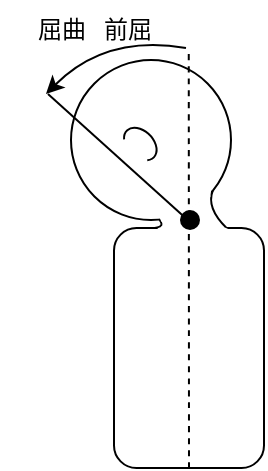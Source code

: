<mxfile version="20.8.3" type="device"><diagram id="ElFM5FTLdXDjuadvef6B" name="ページ1"><mxGraphModel dx="426" dy="678" grid="1" gridSize="10" guides="1" tooltips="1" connect="1" arrows="1" fold="1" page="1" pageScale="1" pageWidth="827" pageHeight="1169" math="0" shadow="0"><root><mxCell id="0"/><mxCell id="1" parent="0"/><mxCell id="wTOMGFPKdj3MivwTPYWs-1" value="" style="ellipse;whiteSpace=wrap;html=1;aspect=fixed;direction=south;" parent="1" vertex="1"><mxGeometry x="352.5" y="286" width="80" height="80" as="geometry"/></mxCell><mxCell id="wTOMGFPKdj3MivwTPYWs-2" value="" style="rounded=1;whiteSpace=wrap;html=1;rotation=-90;" parent="1" vertex="1"><mxGeometry x="351.5" y="392.5" width="120" height="75" as="geometry"/></mxCell><mxCell id="wTOMGFPKdj3MivwTPYWs-11" value="" style="verticalLabelPosition=bottom;verticalAlign=top;html=1;shape=mxgraph.basic.arc;startAngle=0.166;endAngle=0.858;rotation=-135;flipH=1;" parent="1" vertex="1"><mxGeometry x="377.65" y="321.5" width="19" height="13" as="geometry"/></mxCell><mxCell id="P_okIx5R_AYWuESCiH1s-1" value="" style="endArrow=none;html=1;exitX=1;exitY=0.75;exitDx=0;exitDy=0;entryX=0.817;entryY=0.114;entryDx=0;entryDy=0;entryPerimeter=0;curved=1;" edge="1" parent="1" source="wTOMGFPKdj3MivwTPYWs-2" target="wTOMGFPKdj3MivwTPYWs-1"><mxGeometry width="50" height="50" relative="1" as="geometry"><mxPoint x="470" y="371.5" as="sourcePoint"/><mxPoint x="520" y="321.5" as="targetPoint"/><Array as="points"><mxPoint x="420" y="360"/></Array></mxGeometry></mxCell><mxCell id="P_okIx5R_AYWuESCiH1s-2" value="" style="endArrow=none;html=1;entryX=0.997;entryY=0.447;entryDx=0;entryDy=0;entryPerimeter=0;curved=1;exitX=1;exitY=0.25;exitDx=0;exitDy=0;" edge="1" parent="1"><mxGeometry width="50" height="50" relative="1" as="geometry"><mxPoint x="392.75" y="370" as="sourcePoint"/><mxPoint x="396.74" y="365.76" as="targetPoint"/><Array as="points"><mxPoint x="400" y="370"/></Array></mxGeometry></mxCell><mxCell id="P_okIx5R_AYWuESCiH1s-3" value="" style="endArrow=none;html=1;curved=1;strokeColor=#FFFFFF;strokeWidth=2;" edge="1" parent="1"><mxGeometry width="50" height="50" relative="1" as="geometry"><mxPoint x="397.5" y="370.4" as="sourcePoint"/><mxPoint x="429" y="370.5" as="targetPoint"/></mxGeometry></mxCell><mxCell id="P_okIx5R_AYWuESCiH1s-4" value="" style="verticalLabelPosition=bottom;verticalAlign=top;html=1;shape=mxgraph.basic.arc;startAngle=0.37;endAngle=0.479;rotation=0;strokeColor=#FFFFFF;strokeWidth=2;" vertex="1" parent="1"><mxGeometry x="352.4" y="286" width="80" height="80" as="geometry"/></mxCell><mxCell id="P_okIx5R_AYWuESCiH1s-10" value="" style="ellipse;whiteSpace=wrap;html=1;strokeColor=none;strokeWidth=2;rotation=15;" vertex="1" parent="1"><mxGeometry x="396.65" y="361" width="11" height="8" as="geometry"/></mxCell><mxCell id="P_okIx5R_AYWuESCiH1s-11" value="" style="ellipse;whiteSpace=wrap;html=1;strokeColor=none;strokeWidth=2;rotation=346;" vertex="1" parent="1"><mxGeometry x="393.648" y="369.1" width="11" height="8" as="geometry"/></mxCell><mxCell id="P_okIx5R_AYWuESCiH1s-12" value="" style="ellipse;whiteSpace=wrap;html=1;strokeColor=none;strokeWidth=2;rotation=98;" vertex="1" parent="1"><mxGeometry x="415.43" y="350.75" width="11" height="3" as="geometry"/></mxCell><mxCell id="P_okIx5R_AYWuESCiH1s-13" value="" style="ellipse;whiteSpace=wrap;html=1;strokeColor=#FFFFFF;strokeWidth=2;rotation=32;" vertex="1" parent="1"><mxGeometry x="415.43" y="372.1" width="30" height="10" as="geometry"/></mxCell><mxCell id="wTOMGFPKdj3MivwTPYWs-6" value="" style="endArrow=none;dashed=1;html=1;curved=1;exitX=0;exitY=0.5;exitDx=0;exitDy=0;" parent="1" source="wTOMGFPKdj3MivwTPYWs-2" edge="1"><mxGeometry width="50" height="50" relative="1" as="geometry"><mxPoint x="410" y="500.286" as="sourcePoint"/><mxPoint x="411.38" y="281" as="targetPoint"/></mxGeometry></mxCell><mxCell id="P_okIx5R_AYWuESCiH1s-14" value="" style="ellipse;whiteSpace=wrap;html=1;aspect=fixed;strokeColor=none;strokeWidth=2;fillColor=#000000;" vertex="1" parent="1"><mxGeometry x="407" y="361" width="10" height="10" as="geometry"/></mxCell><mxCell id="P_okIx5R_AYWuESCiH1s-17" value="" style="endArrow=none;html=1;strokeColor=default;strokeWidth=1;curved=1;" edge="1" parent="1"><mxGeometry width="50" height="50" relative="1" as="geometry"><mxPoint x="408.65" y="364" as="sourcePoint"/><mxPoint x="341" y="303" as="targetPoint"/></mxGeometry></mxCell><mxCell id="P_okIx5R_AYWuESCiH1s-18" value="" style="endArrow=classic;html=1;strokeColor=default;strokeWidth=1;curved=1;" edge="1" parent="1"><mxGeometry width="50" height="50" relative="1" as="geometry"><mxPoint x="410" y="280" as="sourcePoint"/><mxPoint x="340" y="303" as="targetPoint"/><Array as="points"><mxPoint x="370" y="273"/></Array></mxGeometry></mxCell><mxCell id="P_okIx5R_AYWuESCiH1s-19" value="屈曲" style="text;html=1;strokeColor=none;fillColor=none;align=center;verticalAlign=middle;whiteSpace=wrap;rounded=0;strokeWidth=2;" vertex="1" parent="1"><mxGeometry x="317.65" y="256" width="60" height="30" as="geometry"/></mxCell><mxCell id="P_okIx5R_AYWuESCiH1s-20" value="前屈" style="text;html=1;strokeColor=none;fillColor=none;align=center;verticalAlign=middle;whiteSpace=wrap;rounded=0;strokeWidth=2;" vertex="1" parent="1"><mxGeometry x="350.5" y="256" width="60" height="30" as="geometry"/></mxCell></root></mxGraphModel></diagram></mxfile>